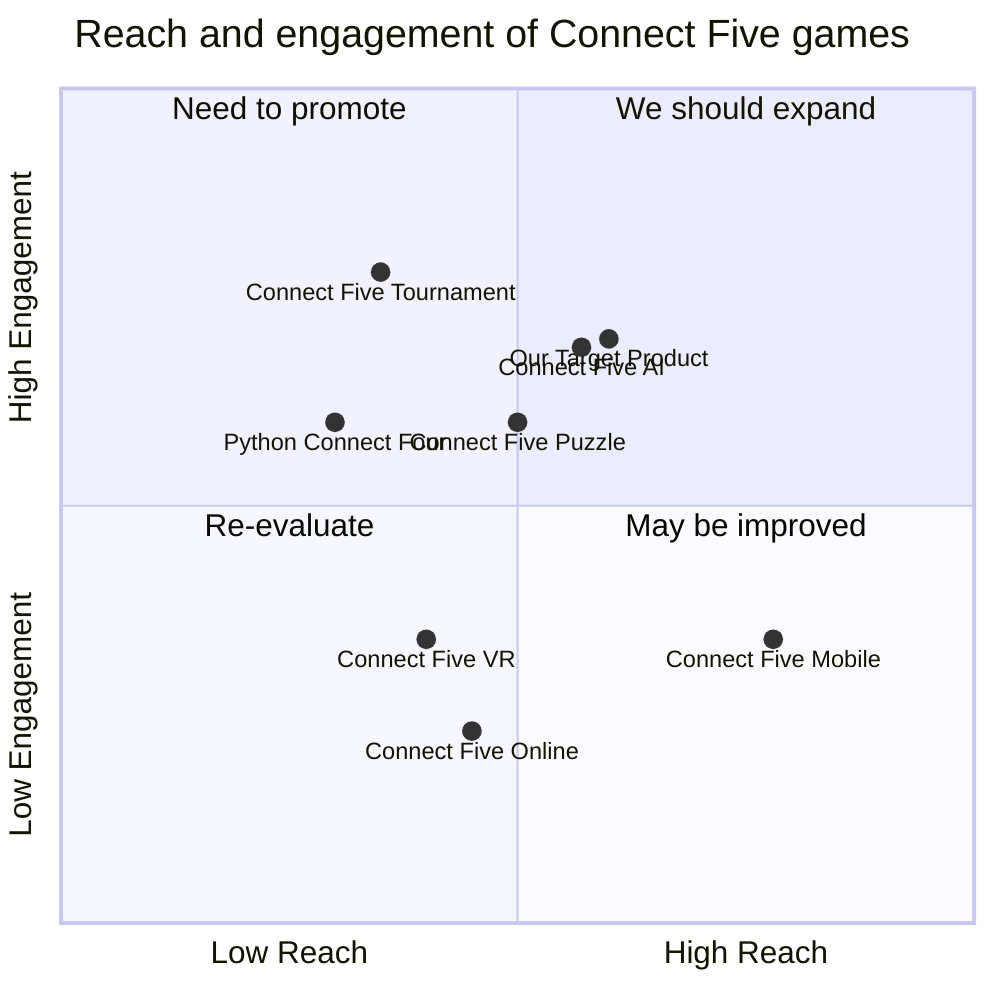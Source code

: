 quadrantChart
    title Reach and engagement of Connect Five games
    x-axis Low Reach --> High Reach
    y-axis Low Engagement --> High Engagement
    quadrant-1 We should expand
    quadrant-2 Need to promote
    quadrant-3 Re-evaluate
    quadrant-4 May be improved
    "Python Connect Four": [0.3, 0.6]
    "Connect Five Online": [0.45, 0.23]
    "Connect Five AI": [0.57, 0.69]
    "Connect Five Mobile": [0.78, 0.34]
    "Connect Five VR": [0.40, 0.34]
    "Connect Five Tournament": [0.35, 0.78]
    "Connect Five Puzzle": [0.5, 0.6]
    "Our Target Product": [0.6, 0.7]